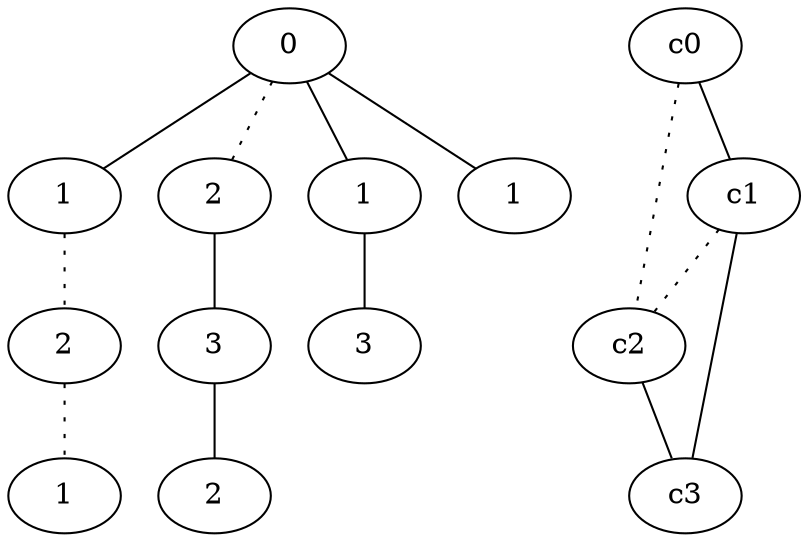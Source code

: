 graph {
a0[label=0];
a1[label=1];
a2[label=2];
a3[label=1];
a4[label=2];
a5[label=3];
a6[label=2];
a7[label=1];
a8[label=3];
a9[label=1];
a0 -- a1;
a0 -- a4 [style=dotted];
a0 -- a7;
a0 -- a9;
a1 -- a2 [style=dotted];
a2 -- a3 [style=dotted];
a4 -- a5;
a5 -- a6;
a7 -- a8;
c0 -- c1;
c0 -- c2 [style=dotted];
c1 -- c2 [style=dotted];
c1 -- c3;
c2 -- c3;
}
